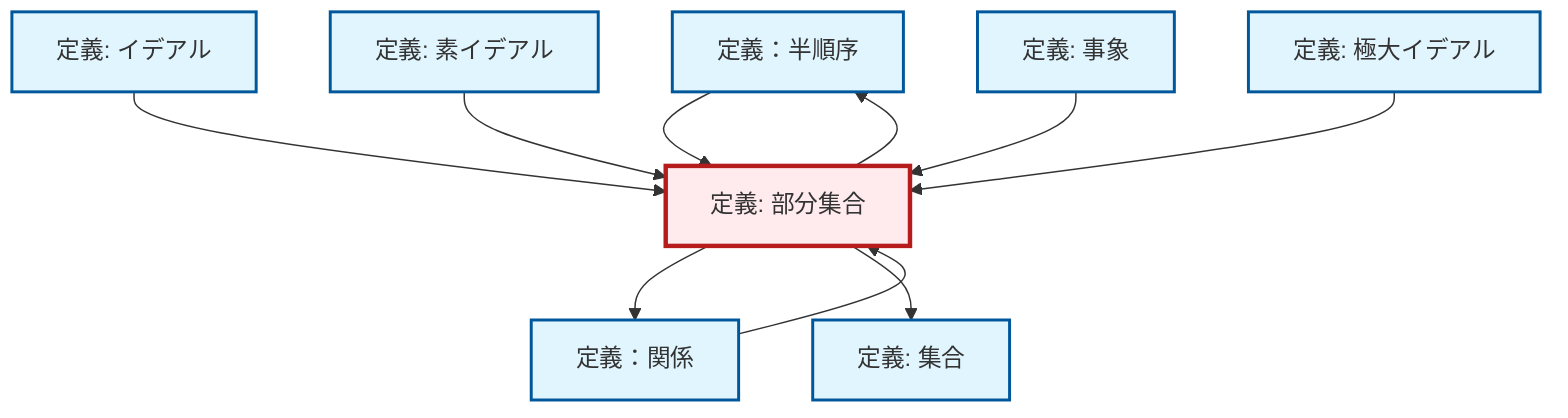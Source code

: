 graph TD
    classDef definition fill:#e1f5fe,stroke:#01579b,stroke-width:2px
    classDef theorem fill:#f3e5f5,stroke:#4a148c,stroke-width:2px
    classDef axiom fill:#fff3e0,stroke:#e65100,stroke-width:2px
    classDef example fill:#e8f5e9,stroke:#1b5e20,stroke-width:2px
    classDef current fill:#ffebee,stroke:#b71c1c,stroke-width:3px
    def-partial-order["定義：半順序"]:::definition
    def-relation["定義：関係"]:::definition
    def-set["定義: 集合"]:::definition
    def-prime-ideal["定義: 素イデアル"]:::definition
    def-maximal-ideal["定義: 極大イデアル"]:::definition
    def-event["定義: 事象"]:::definition
    def-ideal["定義: イデアル"]:::definition
    def-subset["定義: 部分集合"]:::definition
    def-ideal --> def-subset
    def-partial-order --> def-subset
    def-subset --> def-relation
    def-prime-ideal --> def-subset
    def-subset --> def-partial-order
    def-event --> def-subset
    def-maximal-ideal --> def-subset
    def-subset --> def-set
    def-relation --> def-subset
    class def-subset current